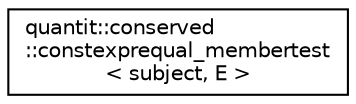 digraph "Graphical Class Hierarchy"
{
 // LATEX_PDF_SIZE
  edge [fontname="Helvetica",fontsize="10",labelfontname="Helvetica",labelfontsize="10"];
  node [fontname="Helvetica",fontsize="10",shape=record];
  rankdir="LR";
  Node0 [label="quantit::conserved\l::constexprequal_membertest\l\< subject, E \>",height=0.2,width=0.4,color="black", fillcolor="white", style="filled",URL="$structquantit_1_1conserved_1_1constexprequal__membertest.html",tooltip=" "];
}
